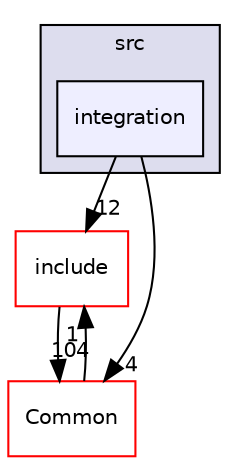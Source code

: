 digraph "SU2_CFD/src/integration" {
  compound=true
  node [ fontsize="10", fontname="Helvetica"];
  edge [ labelfontsize="10", labelfontname="Helvetica"];
  subgraph clusterdir_74ad77d76f42ded9212b1c5616a2ad50 {
    graph [ bgcolor="#ddddee", pencolor="black", label="src" fontname="Helvetica", fontsize="10", URL="dir_74ad77d76f42ded9212b1c5616a2ad50.html"]
  dir_79b1bbd64902cc3640d4484abe3dbe15 [shape=box, label="integration", style="filled", fillcolor="#eeeeff", pencolor="black", URL="dir_79b1bbd64902cc3640d4484abe3dbe15.html"];
  }
  dir_3b735dd5547717c34264cbbbba892a8a [shape=box label="include" fillcolor="white" style="filled" color="red" URL="dir_3b735dd5547717c34264cbbbba892a8a.html"];
  dir_4ab6b4cc6a7edbff49100e9123df213f [shape=box label="Common" fillcolor="white" style="filled" color="red" URL="dir_4ab6b4cc6a7edbff49100e9123df213f.html"];
  dir_3b735dd5547717c34264cbbbba892a8a->dir_4ab6b4cc6a7edbff49100e9123df213f [headlabel="104", labeldistance=1.5 headhref="dir_000034_000000.html"];
  dir_4ab6b4cc6a7edbff49100e9123df213f->dir_3b735dd5547717c34264cbbbba892a8a [headlabel="1", labeldistance=1.5 headhref="dir_000000_000034.html"];
  dir_79b1bbd64902cc3640d4484abe3dbe15->dir_3b735dd5547717c34264cbbbba892a8a [headlabel="12", labeldistance=1.5 headhref="dir_000068_000034.html"];
  dir_79b1bbd64902cc3640d4484abe3dbe15->dir_4ab6b4cc6a7edbff49100e9123df213f [headlabel="4", labeldistance=1.5 headhref="dir_000068_000000.html"];
}
